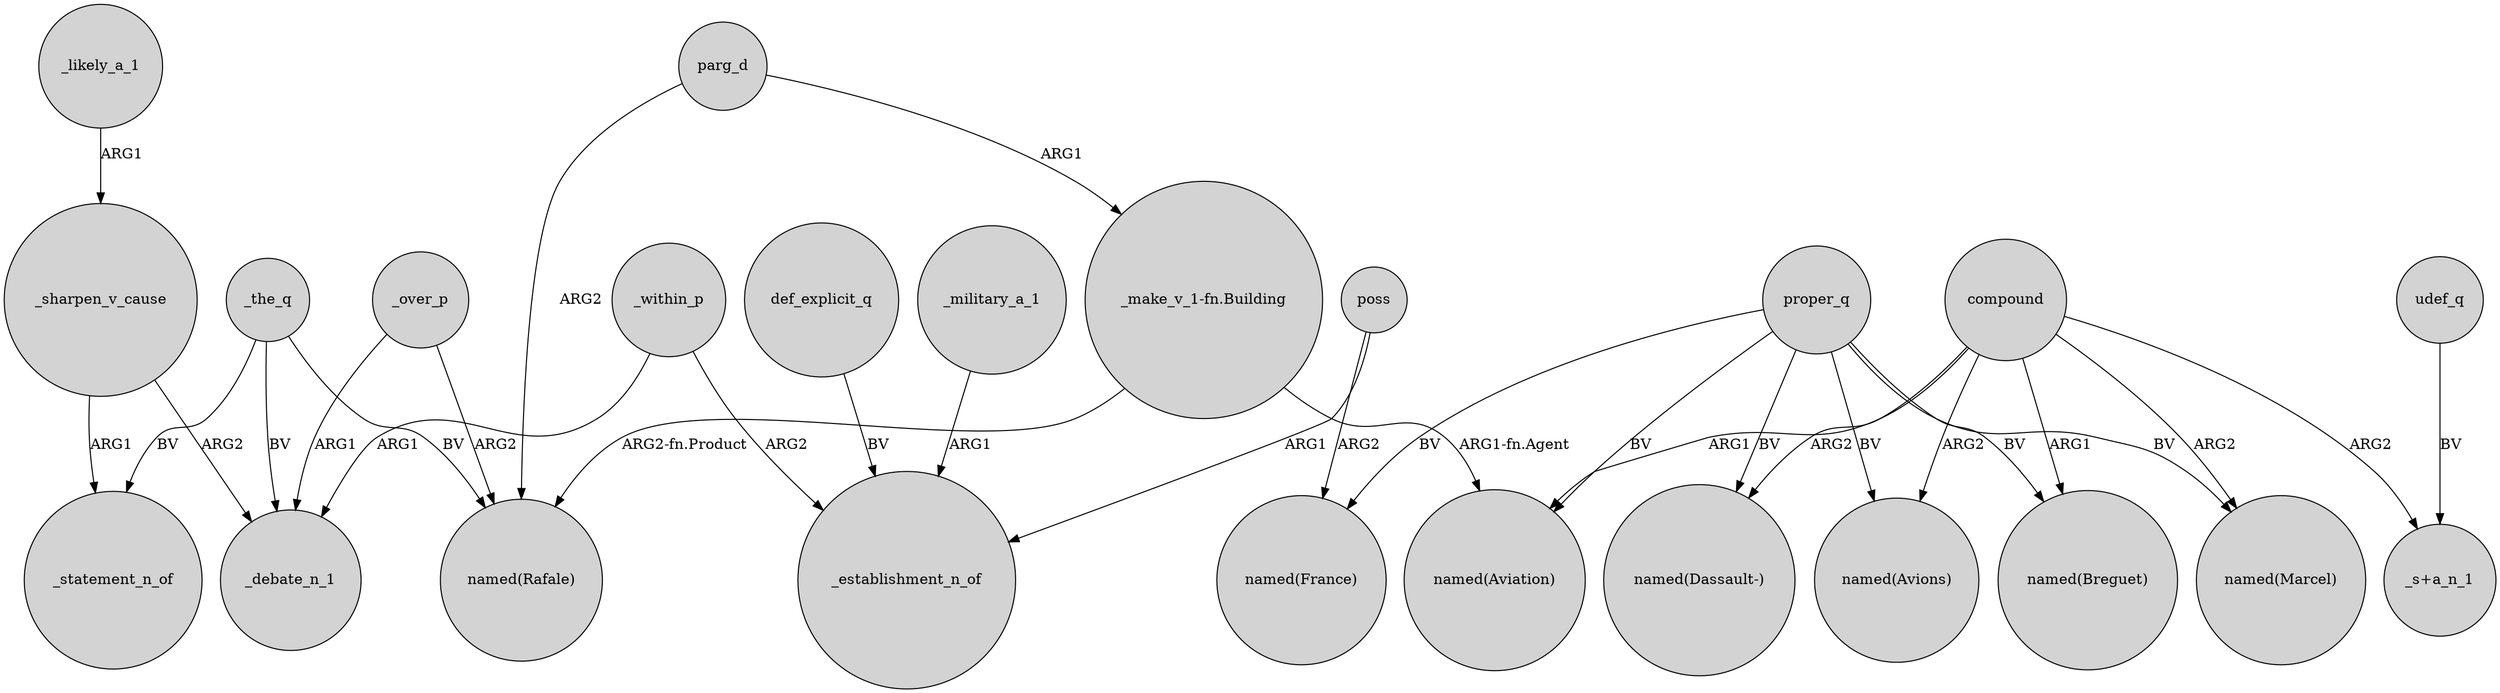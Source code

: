 digraph {
	node [shape=circle style=filled]
	parg_d -> "_make_v_1-fn.Building" [label=ARG1]
	_sharpen_v_cause -> _debate_n_1 [label=ARG2]
	parg_d -> "named(Rafale)" [label=ARG2]
	_sharpen_v_cause -> _statement_n_of [label=ARG1]
	proper_q -> "named(Dassault-)" [label=BV]
	"_make_v_1-fn.Building" -> "named(Rafale)" [label="ARG2-fn.Product"]
	compound -> "named(Avions)" [label=ARG2]
	proper_q -> "named(Aviation)" [label=BV]
	_over_p -> _debate_n_1 [label=ARG1]
	def_explicit_q -> _establishment_n_of [label=BV]
	proper_q -> "named(Marcel)" [label=BV]
	proper_q -> "named(France)" [label=BV]
	compound -> "named(Dassault-)" [label=ARG2]
	_military_a_1 -> _establishment_n_of [label=ARG1]
	_over_p -> "named(Rafale)" [label=ARG2]
	_within_p -> _establishment_n_of [label=ARG2]
	_within_p -> _debate_n_1 [label=ARG1]
	poss -> "named(France)" [label=ARG2]
	_the_q -> _statement_n_of [label=BV]
	"_make_v_1-fn.Building" -> "named(Aviation)" [label="ARG1-fn.Agent"]
	compound -> "named(Aviation)" [label=ARG1]
	compound -> "named(Breguet)" [label=ARG1]
	proper_q -> "named(Avions)" [label=BV]
	udef_q -> "_s+a_n_1" [label=BV]
	compound -> "named(Marcel)" [label=ARG2]
	_the_q -> _debate_n_1 [label=BV]
	_likely_a_1 -> _sharpen_v_cause [label=ARG1]
	compound -> "_s+a_n_1" [label=ARG2]
	proper_q -> "named(Breguet)" [label=BV]
	_the_q -> "named(Rafale)" [label=BV]
	poss -> _establishment_n_of [label=ARG1]
}
